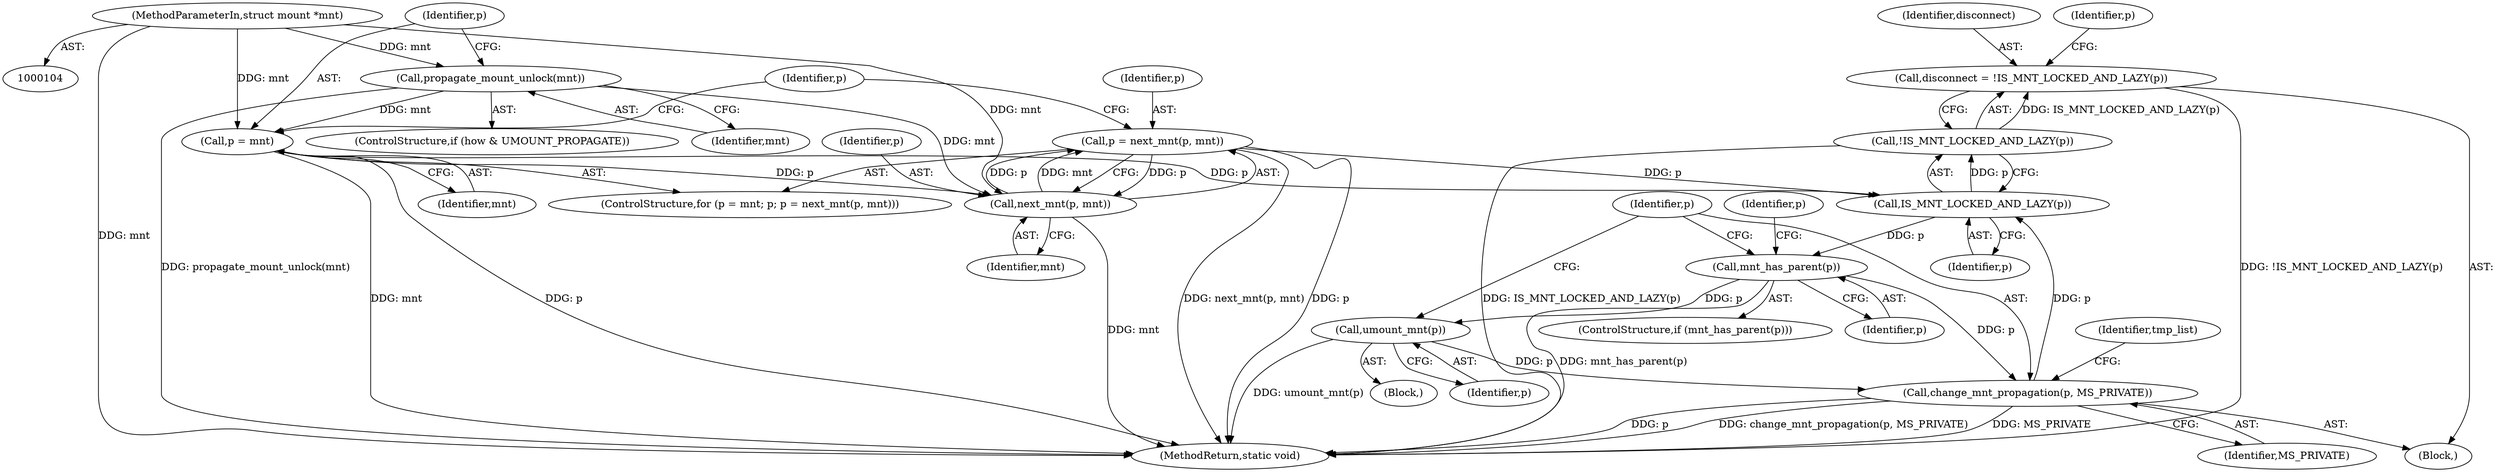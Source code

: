 digraph "0_linux_ce07d891a0891d3c0d0c2d73d577490486b809e1_1@API" {
"1000192" [label="(Call,disconnect = !IS_MNT_LOCKED_AND_LAZY(p))"];
"1000194" [label="(Call,!IS_MNT_LOCKED_AND_LAZY(p))"];
"1000195" [label="(Call,IS_MNT_LOCKED_AND_LAZY(p))"];
"1000122" [label="(Call,p = next_mnt(p, mnt))"];
"1000124" [label="(Call,next_mnt(p, mnt))"];
"1000118" [label="(Call,p = mnt)"];
"1000115" [label="(Call,propagate_mount_unlock(mnt))"];
"1000105" [label="(MethodParameterIn,struct mount *mnt)"];
"1000242" [label="(Call,change_mnt_propagation(p, MS_PRIVATE))"];
"1000214" [label="(Call,mnt_has_parent(p))"];
"1000240" [label="(Call,umount_mnt(p))"];
"1000123" [label="(Identifier,p)"];
"1000242" [label="(Call,change_mnt_propagation(p, MS_PRIVATE))"];
"1000243" [label="(Identifier,p)"];
"1000213" [label="(ControlStructure,if (mnt_has_parent(p)))"];
"1000117" [label="(ControlStructure,for (p = mnt; p; p = next_mnt(p, mnt)))"];
"1000159" [label="(Identifier,tmp_list)"];
"1000111" [label="(ControlStructure,if (how & UMOUNT_PROPAGATE))"];
"1000219" [label="(Identifier,p)"];
"1000118" [label="(Call,p = mnt)"];
"1000120" [label="(Identifier,mnt)"];
"1000214" [label="(Call,mnt_has_parent(p))"];
"1000194" [label="(Call,!IS_MNT_LOCKED_AND_LAZY(p))"];
"1000115" [label="(Call,propagate_mount_unlock(mnt))"];
"1000125" [label="(Identifier,p)"];
"1000121" [label="(Identifier,p)"];
"1000160" [label="(Block,)"];
"1000195" [label="(Call,IS_MNT_LOCKED_AND_LAZY(p))"];
"1000239" [label="(Block,)"];
"1000126" [label="(Identifier,mnt)"];
"1000244" [label="(Identifier,MS_PRIVATE)"];
"1000240" [label="(Call,umount_mnt(p))"];
"1000196" [label="(Identifier,p)"];
"1000200" [label="(Identifier,p)"];
"1000122" [label="(Call,p = next_mnt(p, mnt))"];
"1000192" [label="(Call,disconnect = !IS_MNT_LOCKED_AND_LAZY(p))"];
"1000105" [label="(MethodParameterIn,struct mount *mnt)"];
"1000119" [label="(Identifier,p)"];
"1000215" [label="(Identifier,p)"];
"1000241" [label="(Identifier,p)"];
"1000245" [label="(MethodReturn,static void)"];
"1000116" [label="(Identifier,mnt)"];
"1000193" [label="(Identifier,disconnect)"];
"1000124" [label="(Call,next_mnt(p, mnt))"];
"1000192" -> "1000160"  [label="AST: "];
"1000192" -> "1000194"  [label="CFG: "];
"1000193" -> "1000192"  [label="AST: "];
"1000194" -> "1000192"  [label="AST: "];
"1000200" -> "1000192"  [label="CFG: "];
"1000192" -> "1000245"  [label="DDG: !IS_MNT_LOCKED_AND_LAZY(p)"];
"1000194" -> "1000192"  [label="DDG: IS_MNT_LOCKED_AND_LAZY(p)"];
"1000194" -> "1000195"  [label="CFG: "];
"1000195" -> "1000194"  [label="AST: "];
"1000194" -> "1000245"  [label="DDG: IS_MNT_LOCKED_AND_LAZY(p)"];
"1000195" -> "1000194"  [label="DDG: p"];
"1000195" -> "1000196"  [label="CFG: "];
"1000196" -> "1000195"  [label="AST: "];
"1000122" -> "1000195"  [label="DDG: p"];
"1000118" -> "1000195"  [label="DDG: p"];
"1000242" -> "1000195"  [label="DDG: p"];
"1000195" -> "1000214"  [label="DDG: p"];
"1000122" -> "1000117"  [label="AST: "];
"1000122" -> "1000124"  [label="CFG: "];
"1000123" -> "1000122"  [label="AST: "];
"1000124" -> "1000122"  [label="AST: "];
"1000121" -> "1000122"  [label="CFG: "];
"1000122" -> "1000245"  [label="DDG: p"];
"1000122" -> "1000245"  [label="DDG: next_mnt(p, mnt)"];
"1000124" -> "1000122"  [label="DDG: p"];
"1000124" -> "1000122"  [label="DDG: mnt"];
"1000122" -> "1000124"  [label="DDG: p"];
"1000124" -> "1000126"  [label="CFG: "];
"1000125" -> "1000124"  [label="AST: "];
"1000126" -> "1000124"  [label="AST: "];
"1000124" -> "1000245"  [label="DDG: mnt"];
"1000118" -> "1000124"  [label="DDG: p"];
"1000105" -> "1000124"  [label="DDG: mnt"];
"1000115" -> "1000124"  [label="DDG: mnt"];
"1000118" -> "1000117"  [label="AST: "];
"1000118" -> "1000120"  [label="CFG: "];
"1000119" -> "1000118"  [label="AST: "];
"1000120" -> "1000118"  [label="AST: "];
"1000121" -> "1000118"  [label="CFG: "];
"1000118" -> "1000245"  [label="DDG: p"];
"1000118" -> "1000245"  [label="DDG: mnt"];
"1000115" -> "1000118"  [label="DDG: mnt"];
"1000105" -> "1000118"  [label="DDG: mnt"];
"1000115" -> "1000111"  [label="AST: "];
"1000115" -> "1000116"  [label="CFG: "];
"1000116" -> "1000115"  [label="AST: "];
"1000119" -> "1000115"  [label="CFG: "];
"1000115" -> "1000245"  [label="DDG: propagate_mount_unlock(mnt)"];
"1000105" -> "1000115"  [label="DDG: mnt"];
"1000105" -> "1000104"  [label="AST: "];
"1000105" -> "1000245"  [label="DDG: mnt"];
"1000242" -> "1000160"  [label="AST: "];
"1000242" -> "1000244"  [label="CFG: "];
"1000243" -> "1000242"  [label="AST: "];
"1000244" -> "1000242"  [label="AST: "];
"1000159" -> "1000242"  [label="CFG: "];
"1000242" -> "1000245"  [label="DDG: change_mnt_propagation(p, MS_PRIVATE)"];
"1000242" -> "1000245"  [label="DDG: MS_PRIVATE"];
"1000242" -> "1000245"  [label="DDG: p"];
"1000214" -> "1000242"  [label="DDG: p"];
"1000240" -> "1000242"  [label="DDG: p"];
"1000214" -> "1000213"  [label="AST: "];
"1000214" -> "1000215"  [label="CFG: "];
"1000215" -> "1000214"  [label="AST: "];
"1000219" -> "1000214"  [label="CFG: "];
"1000243" -> "1000214"  [label="CFG: "];
"1000214" -> "1000245"  [label="DDG: mnt_has_parent(p)"];
"1000214" -> "1000240"  [label="DDG: p"];
"1000240" -> "1000239"  [label="AST: "];
"1000240" -> "1000241"  [label="CFG: "];
"1000241" -> "1000240"  [label="AST: "];
"1000243" -> "1000240"  [label="CFG: "];
"1000240" -> "1000245"  [label="DDG: umount_mnt(p)"];
}
